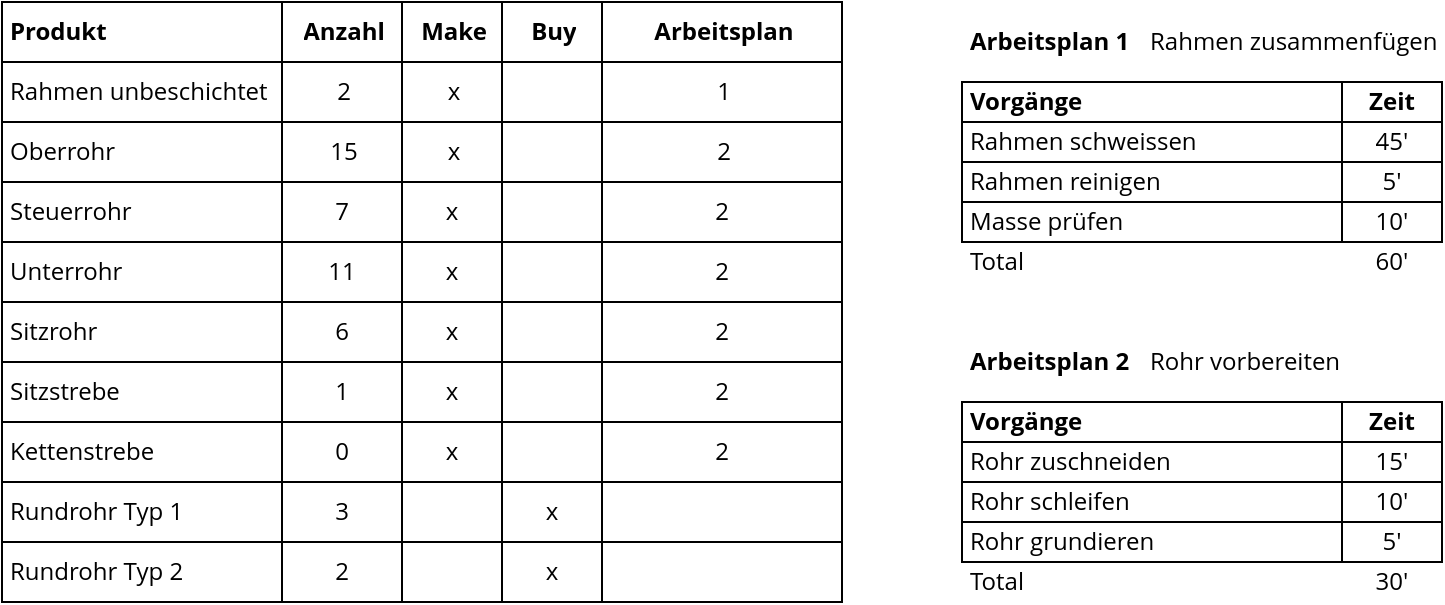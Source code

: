 <mxfile version="13.7.9" type="device"><diagram id="GtRONhIAHqFVy6cvbiFZ" name="Seite 1"><mxGraphModel dx="1102" dy="574" grid="1" gridSize="10" guides="1" tooltips="1" connect="1" arrows="1" fold="1" page="1" pageScale="1" pageWidth="827" pageHeight="1169" math="0" shadow="0"><root><mxCell id="uIaLDYGZTDQxNUprMQj0-0"/><mxCell id="uIaLDYGZTDQxNUprMQj0-1" parent="uIaLDYGZTDQxNUprMQj0-0"/><mxCell id="lNzkrKnJwFvUfXzRsVHd-96" value="Total" style="rounded=0;whiteSpace=wrap;html=1;fontFamily=Open Sans;fontSize=12;align=left;spacingLeft=2;strokeColor=none;" parent="uIaLDYGZTDQxNUprMQj0-1" vertex="1"><mxGeometry x="520" y="200" width="190" height="20" as="geometry"/></mxCell><mxCell id="lNzkrKnJwFvUfXzRsVHd-97" value="60'" style="rounded=0;whiteSpace=wrap;html=1;fontFamily=Open Sans;fontSize=12;align=center;strokeColor=none;" parent="uIaLDYGZTDQxNUprMQj0-1" vertex="1"><mxGeometry x="710" y="200" width="50" height="20" as="geometry"/></mxCell><mxCell id="lNzkrKnJwFvUfXzRsVHd-99" value="30'" style="rounded=0;whiteSpace=wrap;html=1;fontFamily=Open Sans;fontSize=12;align=center;strokeColor=none;" parent="uIaLDYGZTDQxNUprMQj0-1" vertex="1"><mxGeometry x="710" y="360" width="50" height="20" as="geometry"/></mxCell><mxCell id="lNzkrKnJwFvUfXzRsVHd-98" value="Total" style="rounded=0;whiteSpace=wrap;html=1;fontFamily=Open Sans;fontSize=12;align=left;spacingLeft=2;strokeColor=none;" parent="uIaLDYGZTDQxNUprMQj0-1" vertex="1"><mxGeometry x="520" y="360" width="160" height="20" as="geometry"/></mxCell><mxCell id="lNzkrKnJwFvUfXzRsVHd-66" value="Arbeitsplan 1" style="rounded=0;whiteSpace=wrap;html=1;fontFamily=Open Sans;fontSize=12;align=left;strokeColor=none;fontStyle=1;spacingLeft=2;" parent="uIaLDYGZTDQxNUprMQj0-1" vertex="1"><mxGeometry x="520" y="90" width="100" height="20" as="geometry"/></mxCell><mxCell id="lNzkrKnJwFvUfXzRsVHd-67" value="Vorgänge" style="rounded=0;whiteSpace=wrap;html=1;strokeColor=#000000;fontFamily=Open Sans;fontSize=12;align=left;spacingLeft=2;fontStyle=1" parent="uIaLDYGZTDQxNUprMQj0-1" vertex="1"><mxGeometry x="520" y="120" width="190" height="20" as="geometry"/></mxCell><mxCell id="lNzkrKnJwFvUfXzRsVHd-68" value="Zeit" style="rounded=0;whiteSpace=wrap;html=1;strokeColor=#000000;fontFamily=Open Sans;fontSize=12;align=center;fontStyle=1" parent="uIaLDYGZTDQxNUprMQj0-1" vertex="1"><mxGeometry x="710" y="120" width="50" height="20" as="geometry"/></mxCell><mxCell id="lNzkrKnJwFvUfXzRsVHd-69" value="Rahmen reinigen" style="rounded=0;whiteSpace=wrap;html=1;strokeColor=#000000;fontFamily=Open Sans;fontSize=12;align=left;spacingLeft=2;" parent="uIaLDYGZTDQxNUprMQj0-1" vertex="1"><mxGeometry x="520" y="160" width="190" height="20" as="geometry"/></mxCell><mxCell id="lNzkrKnJwFvUfXzRsVHd-70" value="Masse prüfen" style="rounded=0;whiteSpace=wrap;html=1;strokeColor=#000000;fontFamily=Open Sans;fontSize=12;align=left;spacingLeft=2;" parent="uIaLDYGZTDQxNUprMQj0-1" vertex="1"><mxGeometry x="520" y="180" width="190" height="20" as="geometry"/></mxCell><mxCell id="lNzkrKnJwFvUfXzRsVHd-71" value="5'" style="rounded=0;whiteSpace=wrap;html=1;strokeColor=#000000;fontFamily=Open Sans;fontSize=12;align=center;" parent="uIaLDYGZTDQxNUprMQj0-1" vertex="1"><mxGeometry x="710" y="160" width="50" height="20" as="geometry"/></mxCell><mxCell id="lNzkrKnJwFvUfXzRsVHd-72" value="10'" style="rounded=0;whiteSpace=wrap;html=1;strokeColor=#000000;fontFamily=Open Sans;fontSize=12;align=center;" parent="uIaLDYGZTDQxNUprMQj0-1" vertex="1"><mxGeometry x="710" y="180" width="50" height="20" as="geometry"/></mxCell><mxCell id="lNzkrKnJwFvUfXzRsVHd-73" value="Rahmen schweissen" style="rounded=0;whiteSpace=wrap;html=1;strokeColor=#000000;fontFamily=Open Sans;fontSize=12;align=left;spacingLeft=2;" parent="uIaLDYGZTDQxNUprMQj0-1" vertex="1"><mxGeometry x="520" y="140" width="190" height="20" as="geometry"/></mxCell><mxCell id="lNzkrKnJwFvUfXzRsVHd-74" value="45'" style="rounded=0;whiteSpace=wrap;html=1;strokeColor=#000000;fontFamily=Open Sans;fontSize=12;align=center;" parent="uIaLDYGZTDQxNUprMQj0-1" vertex="1"><mxGeometry x="710" y="140" width="50" height="20" as="geometry"/></mxCell><mxCell id="lNzkrKnJwFvUfXzRsVHd-85" value="Rahmen zusammenfügen" style="rounded=0;whiteSpace=wrap;html=1;fontFamily=Open Sans;fontSize=12;align=left;strokeColor=none;fontStyle=0;spacingLeft=2;" parent="uIaLDYGZTDQxNUprMQj0-1" vertex="1"><mxGeometry x="610" y="90" width="150" height="20" as="geometry"/></mxCell><mxCell id="lNzkrKnJwFvUfXzRsVHd-86" value="Arbeitsplan 2" style="rounded=0;whiteSpace=wrap;html=1;fontFamily=Open Sans;fontSize=12;align=left;strokeColor=none;fontStyle=1;spacingLeft=2;" parent="uIaLDYGZTDQxNUprMQj0-1" vertex="1"><mxGeometry x="520" y="250" width="120" height="20" as="geometry"/></mxCell><mxCell id="lNzkrKnJwFvUfXzRsVHd-87" value="Vorgänge" style="rounded=0;whiteSpace=wrap;html=1;strokeColor=#000000;fontFamily=Open Sans;fontSize=12;align=left;spacingLeft=2;fontStyle=1" parent="uIaLDYGZTDQxNUprMQj0-1" vertex="1"><mxGeometry x="520" y="280" width="190" height="20" as="geometry"/></mxCell><mxCell id="lNzkrKnJwFvUfXzRsVHd-88" value="Zeit" style="rounded=0;whiteSpace=wrap;html=1;strokeColor=#000000;fontFamily=Open Sans;fontSize=12;align=center;fontStyle=1" parent="uIaLDYGZTDQxNUprMQj0-1" vertex="1"><mxGeometry x="710" y="280" width="50" height="20" as="geometry"/></mxCell><mxCell id="lNzkrKnJwFvUfXzRsVHd-89" value="Rohr schleifen" style="rounded=0;whiteSpace=wrap;html=1;strokeColor=#000000;fontFamily=Open Sans;fontSize=12;align=left;spacingLeft=2;" parent="uIaLDYGZTDQxNUprMQj0-1" vertex="1"><mxGeometry x="520" y="320" width="190" height="20" as="geometry"/></mxCell><mxCell id="lNzkrKnJwFvUfXzRsVHd-90" value="Rohr grundieren" style="rounded=0;whiteSpace=wrap;html=1;strokeColor=#000000;fontFamily=Open Sans;fontSize=12;align=left;spacingLeft=2;" parent="uIaLDYGZTDQxNUprMQj0-1" vertex="1"><mxGeometry x="520" y="340" width="190" height="20" as="geometry"/></mxCell><mxCell id="lNzkrKnJwFvUfXzRsVHd-91" value="10'" style="rounded=0;whiteSpace=wrap;html=1;strokeColor=#000000;fontFamily=Open Sans;fontSize=12;align=center;" parent="uIaLDYGZTDQxNUprMQj0-1" vertex="1"><mxGeometry x="710" y="320" width="50" height="20" as="geometry"/></mxCell><mxCell id="lNzkrKnJwFvUfXzRsVHd-92" value="5'" style="rounded=0;whiteSpace=wrap;html=1;strokeColor=#000000;fontFamily=Open Sans;fontSize=12;align=center;" parent="uIaLDYGZTDQxNUprMQj0-1" vertex="1"><mxGeometry x="710" y="340" width="50" height="20" as="geometry"/></mxCell><mxCell id="lNzkrKnJwFvUfXzRsVHd-93" value="Rohr zuschneiden" style="rounded=0;whiteSpace=wrap;html=1;strokeColor=#000000;fontFamily=Open Sans;fontSize=12;align=left;spacingLeft=2;" parent="uIaLDYGZTDQxNUprMQj0-1" vertex="1"><mxGeometry x="520" y="300" width="190" height="20" as="geometry"/></mxCell><mxCell id="lNzkrKnJwFvUfXzRsVHd-94" value="15'" style="rounded=0;whiteSpace=wrap;html=1;strokeColor=#000000;fontFamily=Open Sans;fontSize=12;align=center;" parent="uIaLDYGZTDQxNUprMQj0-1" vertex="1"><mxGeometry x="710" y="300" width="50" height="20" as="geometry"/></mxCell><mxCell id="lNzkrKnJwFvUfXzRsVHd-95" value="Rohr vorbereiten" style="rounded=0;whiteSpace=wrap;html=1;fontFamily=Open Sans;fontSize=12;align=left;strokeColor=none;fontStyle=0;spacingLeft=2;" parent="uIaLDYGZTDQxNUprMQj0-1" vertex="1"><mxGeometry x="610" y="250" width="140" height="20" as="geometry"/></mxCell><mxCell id="lNzkrKnJwFvUfXzRsVHd-1" value="" style="shape=table;html=1;whiteSpace=wrap;startSize=0;container=1;collapsible=0;childLayout=tableLayout;fontFamily=Open Sans;fontSize=12;align=left;spacingLeft=2;" parent="uIaLDYGZTDQxNUprMQj0-1" vertex="1"><mxGeometry x="40" y="80" width="420" height="300" as="geometry"/></mxCell><mxCell id="lNzkrKnJwFvUfXzRsVHd-2" value="" style="shape=partialRectangle;html=1;whiteSpace=wrap;collapsible=0;dropTarget=0;pointerEvents=0;fillColor=none;top=0;left=0;bottom=0;right=0;points=[[0,0.5],[1,0.5]];portConstraint=eastwest;fontFamily=Open Sans;spacingLeft=2;align=left;" parent="lNzkrKnJwFvUfXzRsVHd-1" vertex="1"><mxGeometry width="420" height="30" as="geometry"/></mxCell><mxCell id="lNzkrKnJwFvUfXzRsVHd-3" value="&lt;b&gt;Produkt&lt;/b&gt;" style="shape=partialRectangle;html=1;whiteSpace=wrap;connectable=0;fillColor=none;top=0;left=0;bottom=0;right=0;overflow=hidden;align=left;fontFamily=Open Sans;spacingLeft=2;" parent="lNzkrKnJwFvUfXzRsVHd-2" vertex="1"><mxGeometry width="140" height="30" as="geometry"/></mxCell><mxCell id="lNzkrKnJwFvUfXzRsVHd-4" value="&lt;b&gt;Anzahl&lt;/b&gt;" style="shape=partialRectangle;html=1;whiteSpace=wrap;connectable=0;fillColor=none;top=0;left=0;bottom=0;right=0;overflow=hidden;fontFamily=Open Sans;spacingLeft=2;align=center;" parent="lNzkrKnJwFvUfXzRsVHd-2" vertex="1"><mxGeometry x="140" width="60" height="30" as="geometry"/></mxCell><mxCell id="lNzkrKnJwFvUfXzRsVHd-100" value="Make" style="shape=partialRectangle;html=1;whiteSpace=wrap;connectable=0;fillColor=none;top=0;left=0;bottom=0;right=0;overflow=hidden;fontFamily=Open Sans;spacingLeft=2;align=center;fontStyle=1" parent="lNzkrKnJwFvUfXzRsVHd-2" vertex="1"><mxGeometry x="200" width="50" height="30" as="geometry"/></mxCell><mxCell id="lNzkrKnJwFvUfXzRsVHd-110" value="Buy" style="shape=partialRectangle;html=1;whiteSpace=wrap;connectable=0;fillColor=none;top=0;left=0;bottom=0;right=0;overflow=hidden;fontFamily=Open Sans;spacingLeft=2;align=center;fontStyle=1" parent="lNzkrKnJwFvUfXzRsVHd-2" vertex="1"><mxGeometry x="250" width="50" height="30" as="geometry"/></mxCell><mxCell id="lNzkrKnJwFvUfXzRsVHd-75" value="Arbeitsplan" style="shape=partialRectangle;html=1;whiteSpace=wrap;connectable=0;fillColor=none;top=0;left=0;bottom=0;right=0;overflow=hidden;fontFamily=Open Sans;spacingLeft=2;align=center;fontStyle=1" parent="lNzkrKnJwFvUfXzRsVHd-2" vertex="1"><mxGeometry x="300" width="120" height="30" as="geometry"/></mxCell><mxCell id="lNzkrKnJwFvUfXzRsVHd-6" value="" style="shape=partialRectangle;html=1;whiteSpace=wrap;collapsible=0;dropTarget=0;pointerEvents=0;fillColor=none;top=0;left=0;bottom=0;right=0;points=[[0,0.5],[1,0.5]];portConstraint=eastwest;fontFamily=Open Sans;spacingLeft=2;align=left;" parent="lNzkrKnJwFvUfXzRsVHd-1" vertex="1"><mxGeometry y="30" width="420" height="30" as="geometry"/></mxCell><mxCell id="lNzkrKnJwFvUfXzRsVHd-7" value="&lt;span style=&quot;&quot;&gt;Rahmen unbeschichtet&lt;/span&gt;" style="shape=partialRectangle;html=1;whiteSpace=wrap;connectable=0;fillColor=none;top=0;left=0;bottom=0;right=0;overflow=hidden;fontFamily=Open Sans;spacingLeft=2;align=left;" parent="lNzkrKnJwFvUfXzRsVHd-6" vertex="1"><mxGeometry width="140" height="30" as="geometry"/></mxCell><mxCell id="lNzkrKnJwFvUfXzRsVHd-8" value="2" style="shape=partialRectangle;html=1;whiteSpace=wrap;connectable=0;fillColor=none;top=0;left=0;bottom=0;right=0;overflow=hidden;fontFamily=Open Sans;spacingLeft=2;align=center;" parent="lNzkrKnJwFvUfXzRsVHd-6" vertex="1"><mxGeometry x="140" width="60" height="30" as="geometry"/></mxCell><mxCell id="lNzkrKnJwFvUfXzRsVHd-101" value="x" style="shape=partialRectangle;html=1;whiteSpace=wrap;connectable=0;fillColor=none;top=0;left=0;bottom=0;right=0;overflow=hidden;fontFamily=Open Sans;spacingLeft=2;align=center;" parent="lNzkrKnJwFvUfXzRsVHd-6" vertex="1"><mxGeometry x="200" width="50" height="30" as="geometry"/></mxCell><mxCell id="lNzkrKnJwFvUfXzRsVHd-111" style="shape=partialRectangle;html=1;whiteSpace=wrap;connectable=0;fillColor=none;top=0;left=0;bottom=0;right=0;overflow=hidden;fontFamily=Open Sans;spacingLeft=2;align=center;" parent="lNzkrKnJwFvUfXzRsVHd-6" vertex="1"><mxGeometry x="250" width="50" height="30" as="geometry"/></mxCell><mxCell id="lNzkrKnJwFvUfXzRsVHd-76" value="1" style="shape=partialRectangle;html=1;whiteSpace=wrap;connectable=0;fillColor=none;top=0;left=0;bottom=0;right=0;overflow=hidden;fontFamily=Open Sans;spacingLeft=2;align=center;" parent="lNzkrKnJwFvUfXzRsVHd-6" vertex="1"><mxGeometry x="300" width="120" height="30" as="geometry"/></mxCell><mxCell id="lNzkrKnJwFvUfXzRsVHd-10" value="" style="shape=partialRectangle;html=1;whiteSpace=wrap;collapsible=0;dropTarget=0;pointerEvents=0;fillColor=none;top=0;left=0;bottom=0;right=0;points=[[0,0.5],[1,0.5]];portConstraint=eastwest;fontFamily=Open Sans;spacingLeft=2;align=left;" parent="lNzkrKnJwFvUfXzRsVHd-1" vertex="1"><mxGeometry y="60" width="420" height="30" as="geometry"/></mxCell><mxCell id="lNzkrKnJwFvUfXzRsVHd-11" value="Oberrohr" style="shape=partialRectangle;html=1;whiteSpace=wrap;connectable=0;fillColor=none;top=0;left=0;bottom=0;right=0;overflow=hidden;fontFamily=Open Sans;spacingLeft=2;align=left;" parent="lNzkrKnJwFvUfXzRsVHd-10" vertex="1"><mxGeometry width="140" height="30" as="geometry"/></mxCell><mxCell id="lNzkrKnJwFvUfXzRsVHd-12" value="15" style="shape=partialRectangle;html=1;whiteSpace=wrap;connectable=0;fillColor=none;top=0;left=0;bottom=0;right=0;overflow=hidden;fontFamily=Open Sans;spacingLeft=2;align=center;" parent="lNzkrKnJwFvUfXzRsVHd-10" vertex="1"><mxGeometry x="140" width="60" height="30" as="geometry"/></mxCell><mxCell id="lNzkrKnJwFvUfXzRsVHd-102" value="x" style="shape=partialRectangle;html=1;whiteSpace=wrap;connectable=0;fillColor=none;top=0;left=0;bottom=0;right=0;overflow=hidden;fontFamily=Open Sans;spacingLeft=2;align=center;" parent="lNzkrKnJwFvUfXzRsVHd-10" vertex="1"><mxGeometry x="200" width="50" height="30" as="geometry"/></mxCell><mxCell id="lNzkrKnJwFvUfXzRsVHd-112" style="shape=partialRectangle;html=1;whiteSpace=wrap;connectable=0;fillColor=none;top=0;left=0;bottom=0;right=0;overflow=hidden;fontFamily=Open Sans;spacingLeft=2;align=center;" parent="lNzkrKnJwFvUfXzRsVHd-10" vertex="1"><mxGeometry x="250" width="50" height="30" as="geometry"/></mxCell><mxCell id="lNzkrKnJwFvUfXzRsVHd-77" value="2" style="shape=partialRectangle;html=1;whiteSpace=wrap;connectable=0;fillColor=none;top=0;left=0;bottom=0;right=0;overflow=hidden;fontFamily=Open Sans;spacingLeft=2;align=center;" parent="lNzkrKnJwFvUfXzRsVHd-10" vertex="1"><mxGeometry x="300" width="120" height="30" as="geometry"/></mxCell><mxCell id="lNzkrKnJwFvUfXzRsVHd-37" value="" style="shape=partialRectangle;html=1;whiteSpace=wrap;collapsible=0;dropTarget=0;pointerEvents=0;fillColor=none;top=0;left=0;bottom=0;right=0;points=[[0,0.5],[1,0.5]];portConstraint=eastwest;fontFamily=Open Sans;fontSize=12;align=left;" parent="lNzkrKnJwFvUfXzRsVHd-1" vertex="1"><mxGeometry y="90" width="420" height="30" as="geometry"/></mxCell><mxCell id="lNzkrKnJwFvUfXzRsVHd-38" value="Steuerrohr" style="shape=partialRectangle;html=1;whiteSpace=wrap;connectable=0;fillColor=none;top=0;left=0;bottom=0;right=0;overflow=hidden;align=left;fontFamily=Open Sans;spacingLeft=2;" parent="lNzkrKnJwFvUfXzRsVHd-37" vertex="1"><mxGeometry width="140" height="30" as="geometry"/></mxCell><mxCell id="lNzkrKnJwFvUfXzRsVHd-39" value="7" style="shape=partialRectangle;html=1;whiteSpace=wrap;connectable=0;fillColor=none;top=0;left=0;bottom=0;right=0;overflow=hidden;align=center;fontFamily=Open Sans;" parent="lNzkrKnJwFvUfXzRsVHd-37" vertex="1"><mxGeometry x="140" width="60" height="30" as="geometry"/></mxCell><mxCell id="lNzkrKnJwFvUfXzRsVHd-103" value="x" style="shape=partialRectangle;html=1;whiteSpace=wrap;connectable=0;fillColor=none;top=0;left=0;bottom=0;right=0;overflow=hidden;align=center;fontFamily=Open Sans;" parent="lNzkrKnJwFvUfXzRsVHd-37" vertex="1"><mxGeometry x="200" width="50" height="30" as="geometry"/></mxCell><mxCell id="lNzkrKnJwFvUfXzRsVHd-113" style="shape=partialRectangle;html=1;whiteSpace=wrap;connectable=0;fillColor=none;top=0;left=0;bottom=0;right=0;overflow=hidden;align=center;fontFamily=Open Sans;" parent="lNzkrKnJwFvUfXzRsVHd-37" vertex="1"><mxGeometry x="250" width="50" height="30" as="geometry"/></mxCell><mxCell id="lNzkrKnJwFvUfXzRsVHd-78" value="2" style="shape=partialRectangle;html=1;whiteSpace=wrap;connectable=0;fillColor=none;top=0;left=0;bottom=0;right=0;overflow=hidden;align=center;fontFamily=Open Sans;" parent="lNzkrKnJwFvUfXzRsVHd-37" vertex="1"><mxGeometry x="300" width="120" height="30" as="geometry"/></mxCell><mxCell id="lNzkrKnJwFvUfXzRsVHd-33" value="" style="shape=partialRectangle;html=1;whiteSpace=wrap;collapsible=0;dropTarget=0;pointerEvents=0;fillColor=none;top=0;left=0;bottom=0;right=0;points=[[0,0.5],[1,0.5]];portConstraint=eastwest;fontFamily=Open Sans;fontSize=12;align=left;" parent="lNzkrKnJwFvUfXzRsVHd-1" vertex="1"><mxGeometry y="120" width="420" height="30" as="geometry"/></mxCell><mxCell id="lNzkrKnJwFvUfXzRsVHd-34" value="&lt;meta charset=&quot;utf-8&quot;&gt;Unterrohr" style="shape=partialRectangle;html=1;whiteSpace=wrap;connectable=0;fillColor=none;top=0;left=0;bottom=0;right=0;overflow=hidden;align=left;fontFamily=Open Sans;spacingLeft=2;" parent="lNzkrKnJwFvUfXzRsVHd-33" vertex="1"><mxGeometry width="140" height="30" as="geometry"/></mxCell><mxCell id="lNzkrKnJwFvUfXzRsVHd-35" value="11" style="shape=partialRectangle;html=1;whiteSpace=wrap;connectable=0;fillColor=none;top=0;left=0;bottom=0;right=0;overflow=hidden;align=center;fontFamily=Open Sans;" parent="lNzkrKnJwFvUfXzRsVHd-33" vertex="1"><mxGeometry x="140" width="60" height="30" as="geometry"/></mxCell><mxCell id="lNzkrKnJwFvUfXzRsVHd-104" value="x" style="shape=partialRectangle;html=1;whiteSpace=wrap;connectable=0;fillColor=none;top=0;left=0;bottom=0;right=0;overflow=hidden;align=center;fontFamily=Open Sans;" parent="lNzkrKnJwFvUfXzRsVHd-33" vertex="1"><mxGeometry x="200" width="50" height="30" as="geometry"/></mxCell><mxCell id="lNzkrKnJwFvUfXzRsVHd-114" style="shape=partialRectangle;html=1;whiteSpace=wrap;connectable=0;fillColor=none;top=0;left=0;bottom=0;right=0;overflow=hidden;align=center;fontFamily=Open Sans;" parent="lNzkrKnJwFvUfXzRsVHd-33" vertex="1"><mxGeometry x="250" width="50" height="30" as="geometry"/></mxCell><mxCell id="lNzkrKnJwFvUfXzRsVHd-79" value="2" style="shape=partialRectangle;html=1;whiteSpace=wrap;connectable=0;fillColor=none;top=0;left=0;bottom=0;right=0;overflow=hidden;align=center;fontFamily=Open Sans;" parent="lNzkrKnJwFvUfXzRsVHd-33" vertex="1"><mxGeometry x="300" width="120" height="30" as="geometry"/></mxCell><mxCell id="lNzkrKnJwFvUfXzRsVHd-49" value="" style="shape=partialRectangle;html=1;whiteSpace=wrap;collapsible=0;dropTarget=0;pointerEvents=0;fillColor=none;top=0;left=0;bottom=0;right=0;points=[[0,0.5],[1,0.5]];portConstraint=eastwest;strokeColor=#000000;fontFamily=Open Sans;fontSize=12;align=left;" parent="lNzkrKnJwFvUfXzRsVHd-1" vertex="1"><mxGeometry y="150" width="420" height="30" as="geometry"/></mxCell><mxCell id="lNzkrKnJwFvUfXzRsVHd-50" value="Sitzrohr" style="shape=partialRectangle;html=1;whiteSpace=wrap;connectable=0;fillColor=none;top=0;left=0;bottom=0;right=0;overflow=hidden;fontFamily=Open Sans;align=left;spacingLeft=2;" parent="lNzkrKnJwFvUfXzRsVHd-49" vertex="1"><mxGeometry width="140" height="30" as="geometry"/></mxCell><mxCell id="lNzkrKnJwFvUfXzRsVHd-51" value="6" style="shape=partialRectangle;html=1;whiteSpace=wrap;connectable=0;fillColor=none;top=0;left=0;bottom=0;right=0;overflow=hidden;fontFamily=Open Sans;align=center;" parent="lNzkrKnJwFvUfXzRsVHd-49" vertex="1"><mxGeometry x="140" width="60" height="30" as="geometry"/></mxCell><mxCell id="lNzkrKnJwFvUfXzRsVHd-105" value="x" style="shape=partialRectangle;html=1;whiteSpace=wrap;connectable=0;fillColor=none;top=0;left=0;bottom=0;right=0;overflow=hidden;fontFamily=Open Sans;align=center;" parent="lNzkrKnJwFvUfXzRsVHd-49" vertex="1"><mxGeometry x="200" width="50" height="30" as="geometry"/></mxCell><mxCell id="lNzkrKnJwFvUfXzRsVHd-115" style="shape=partialRectangle;html=1;whiteSpace=wrap;connectable=0;fillColor=none;top=0;left=0;bottom=0;right=0;overflow=hidden;fontFamily=Open Sans;align=center;" parent="lNzkrKnJwFvUfXzRsVHd-49" vertex="1"><mxGeometry x="250" width="50" height="30" as="geometry"/></mxCell><mxCell id="lNzkrKnJwFvUfXzRsVHd-80" value="2" style="shape=partialRectangle;html=1;whiteSpace=wrap;connectable=0;fillColor=none;top=0;left=0;bottom=0;right=0;overflow=hidden;fontFamily=Open Sans;align=center;" parent="lNzkrKnJwFvUfXzRsVHd-49" vertex="1"><mxGeometry x="300" width="120" height="30" as="geometry"/></mxCell><mxCell id="lNzkrKnJwFvUfXzRsVHd-45" value="" style="shape=partialRectangle;html=1;whiteSpace=wrap;collapsible=0;dropTarget=0;pointerEvents=0;fillColor=none;top=0;left=0;bottom=0;right=0;points=[[0,0.5],[1,0.5]];portConstraint=eastwest;strokeColor=#000000;fontFamily=Open Sans;fontSize=12;align=left;" parent="lNzkrKnJwFvUfXzRsVHd-1" vertex="1"><mxGeometry y="180" width="420" height="30" as="geometry"/></mxCell><mxCell id="lNzkrKnJwFvUfXzRsVHd-46" value="&lt;meta charset=&quot;utf-8&quot;&gt;Sitzstrebe" style="shape=partialRectangle;html=1;whiteSpace=wrap;connectable=0;fillColor=none;top=0;left=0;bottom=0;right=0;overflow=hidden;fontFamily=Open Sans;align=left;spacingLeft=2;" parent="lNzkrKnJwFvUfXzRsVHd-45" vertex="1"><mxGeometry width="140" height="30" as="geometry"/></mxCell><mxCell id="lNzkrKnJwFvUfXzRsVHd-47" value="1" style="shape=partialRectangle;html=1;whiteSpace=wrap;connectable=0;fillColor=none;top=0;left=0;bottom=0;right=0;overflow=hidden;fontFamily=Open Sans;align=center;" parent="lNzkrKnJwFvUfXzRsVHd-45" vertex="1"><mxGeometry x="140" width="60" height="30" as="geometry"/></mxCell><mxCell id="lNzkrKnJwFvUfXzRsVHd-106" value="x" style="shape=partialRectangle;html=1;whiteSpace=wrap;connectable=0;fillColor=none;top=0;left=0;bottom=0;right=0;overflow=hidden;fontFamily=Open Sans;align=center;" parent="lNzkrKnJwFvUfXzRsVHd-45" vertex="1"><mxGeometry x="200" width="50" height="30" as="geometry"/></mxCell><mxCell id="lNzkrKnJwFvUfXzRsVHd-116" style="shape=partialRectangle;html=1;whiteSpace=wrap;connectable=0;fillColor=none;top=0;left=0;bottom=0;right=0;overflow=hidden;fontFamily=Open Sans;align=center;" parent="lNzkrKnJwFvUfXzRsVHd-45" vertex="1"><mxGeometry x="250" width="50" height="30" as="geometry"/></mxCell><mxCell id="lNzkrKnJwFvUfXzRsVHd-81" value="2" style="shape=partialRectangle;html=1;whiteSpace=wrap;connectable=0;fillColor=none;top=0;left=0;bottom=0;right=0;overflow=hidden;fontFamily=Open Sans;align=center;" parent="lNzkrKnJwFvUfXzRsVHd-45" vertex="1"><mxGeometry x="300" width="120" height="30" as="geometry"/></mxCell><mxCell id="lNzkrKnJwFvUfXzRsVHd-41" value="" style="shape=partialRectangle;html=1;whiteSpace=wrap;collapsible=0;dropTarget=0;pointerEvents=0;fillColor=none;top=0;left=0;bottom=0;right=0;points=[[0,0.5],[1,0.5]];portConstraint=eastwest;strokeColor=#000000;fontFamily=Open Sans;fontSize=12;align=left;" parent="lNzkrKnJwFvUfXzRsVHd-1" vertex="1"><mxGeometry y="210" width="420" height="30" as="geometry"/></mxCell><mxCell id="lNzkrKnJwFvUfXzRsVHd-42" value="&lt;meta charset=&quot;utf-8&quot;&gt;Kettenstrebe" style="shape=partialRectangle;html=1;whiteSpace=wrap;connectable=0;fillColor=none;top=0;left=0;bottom=0;right=0;overflow=hidden;fontFamily=Open Sans;align=left;spacingLeft=2;" parent="lNzkrKnJwFvUfXzRsVHd-41" vertex="1"><mxGeometry width="140" height="30" as="geometry"/></mxCell><mxCell id="lNzkrKnJwFvUfXzRsVHd-43" value="0" style="shape=partialRectangle;html=1;whiteSpace=wrap;connectable=0;fillColor=none;top=0;left=0;bottom=0;right=0;overflow=hidden;fontFamily=Open Sans;align=center;" parent="lNzkrKnJwFvUfXzRsVHd-41" vertex="1"><mxGeometry x="140" width="60" height="30" as="geometry"/></mxCell><mxCell id="lNzkrKnJwFvUfXzRsVHd-107" value="x" style="shape=partialRectangle;html=1;whiteSpace=wrap;connectable=0;fillColor=none;top=0;left=0;bottom=0;right=0;overflow=hidden;fontFamily=Open Sans;align=center;" parent="lNzkrKnJwFvUfXzRsVHd-41" vertex="1"><mxGeometry x="200" width="50" height="30" as="geometry"/></mxCell><mxCell id="lNzkrKnJwFvUfXzRsVHd-117" style="shape=partialRectangle;html=1;whiteSpace=wrap;connectable=0;fillColor=none;top=0;left=0;bottom=0;right=0;overflow=hidden;fontFamily=Open Sans;align=center;" parent="lNzkrKnJwFvUfXzRsVHd-41" vertex="1"><mxGeometry x="250" width="50" height="30" as="geometry"/></mxCell><mxCell id="lNzkrKnJwFvUfXzRsVHd-82" value="2" style="shape=partialRectangle;html=1;whiteSpace=wrap;connectable=0;fillColor=none;top=0;left=0;bottom=0;right=0;overflow=hidden;fontFamily=Open Sans;align=center;" parent="lNzkrKnJwFvUfXzRsVHd-41" vertex="1"><mxGeometry x="300" width="120" height="30" as="geometry"/></mxCell><mxCell id="lNzkrKnJwFvUfXzRsVHd-61" value="" style="shape=partialRectangle;html=1;whiteSpace=wrap;collapsible=0;dropTarget=0;pointerEvents=0;fillColor=none;top=0;left=0;bottom=0;right=0;points=[[0,0.5],[1,0.5]];portConstraint=eastwest;strokeColor=#000000;fontFamily=Open Sans;fontSize=12;align=left;" parent="lNzkrKnJwFvUfXzRsVHd-1" vertex="1"><mxGeometry y="240" width="420" height="30" as="geometry"/></mxCell><mxCell id="lNzkrKnJwFvUfXzRsVHd-62" value="&lt;meta charset=&quot;utf-8&quot;&gt;Rundrohr Typ 1" style="shape=partialRectangle;html=1;whiteSpace=wrap;connectable=0;fillColor=none;top=0;left=0;bottom=0;right=0;overflow=hidden;fontFamily=Open Sans;align=left;spacingLeft=2;" parent="lNzkrKnJwFvUfXzRsVHd-61" vertex="1"><mxGeometry width="140" height="30" as="geometry"/></mxCell><mxCell id="lNzkrKnJwFvUfXzRsVHd-63" value="3" style="shape=partialRectangle;html=1;whiteSpace=wrap;connectable=0;fillColor=none;top=0;left=0;bottom=0;right=0;overflow=hidden;fontFamily=Open Sans;align=center;" parent="lNzkrKnJwFvUfXzRsVHd-61" vertex="1"><mxGeometry x="140" width="60" height="30" as="geometry"/></mxCell><mxCell id="lNzkrKnJwFvUfXzRsVHd-108" style="shape=partialRectangle;html=1;whiteSpace=wrap;connectable=0;fillColor=none;top=0;left=0;bottom=0;right=0;overflow=hidden;fontFamily=Open Sans;align=center;" parent="lNzkrKnJwFvUfXzRsVHd-61" vertex="1"><mxGeometry x="200" width="50" height="30" as="geometry"/></mxCell><mxCell id="lNzkrKnJwFvUfXzRsVHd-118" value="x" style="shape=partialRectangle;html=1;whiteSpace=wrap;connectable=0;fillColor=none;top=0;left=0;bottom=0;right=0;overflow=hidden;fontFamily=Open Sans;align=center;" parent="lNzkrKnJwFvUfXzRsVHd-61" vertex="1"><mxGeometry x="250" width="50" height="30" as="geometry"/></mxCell><mxCell id="lNzkrKnJwFvUfXzRsVHd-83" value="" style="shape=partialRectangle;html=1;whiteSpace=wrap;connectable=0;fillColor=none;top=0;left=0;bottom=0;right=0;overflow=hidden;fontFamily=Open Sans;align=center;" parent="lNzkrKnJwFvUfXzRsVHd-61" vertex="1"><mxGeometry x="300" width="120" height="30" as="geometry"/></mxCell><mxCell id="lNzkrKnJwFvUfXzRsVHd-57" value="" style="shape=partialRectangle;html=1;whiteSpace=wrap;collapsible=0;dropTarget=0;pointerEvents=0;fillColor=none;top=0;left=0;bottom=0;right=0;points=[[0,0.5],[1,0.5]];portConstraint=eastwest;strokeColor=#000000;fontFamily=Open Sans;fontSize=12;align=left;" parent="lNzkrKnJwFvUfXzRsVHd-1" vertex="1"><mxGeometry y="270" width="420" height="30" as="geometry"/></mxCell><mxCell id="lNzkrKnJwFvUfXzRsVHd-58" value="Rundrohr Typ 2" style="shape=partialRectangle;html=1;whiteSpace=wrap;connectable=0;fillColor=none;top=0;left=0;bottom=0;right=0;overflow=hidden;fontFamily=Open Sans;align=left;spacingLeft=2;" parent="lNzkrKnJwFvUfXzRsVHd-57" vertex="1"><mxGeometry width="140" height="30" as="geometry"/></mxCell><mxCell id="lNzkrKnJwFvUfXzRsVHd-59" value="2" style="shape=partialRectangle;html=1;whiteSpace=wrap;connectable=0;fillColor=none;top=0;left=0;bottom=0;right=0;overflow=hidden;fontFamily=Open Sans;align=center;" parent="lNzkrKnJwFvUfXzRsVHd-57" vertex="1"><mxGeometry x="140" width="60" height="30" as="geometry"/></mxCell><mxCell id="lNzkrKnJwFvUfXzRsVHd-109" style="shape=partialRectangle;html=1;whiteSpace=wrap;connectable=0;fillColor=none;top=0;left=0;bottom=0;right=0;overflow=hidden;fontFamily=Open Sans;align=center;" parent="lNzkrKnJwFvUfXzRsVHd-57" vertex="1"><mxGeometry x="200" width="50" height="30" as="geometry"/></mxCell><mxCell id="lNzkrKnJwFvUfXzRsVHd-119" value="x" style="shape=partialRectangle;html=1;whiteSpace=wrap;connectable=0;fillColor=none;top=0;left=0;bottom=0;right=0;overflow=hidden;fontFamily=Open Sans;align=center;" parent="lNzkrKnJwFvUfXzRsVHd-57" vertex="1"><mxGeometry x="250" width="50" height="30" as="geometry"/></mxCell><mxCell id="lNzkrKnJwFvUfXzRsVHd-84" value="" style="shape=partialRectangle;html=1;whiteSpace=wrap;connectable=0;fillColor=none;top=0;left=0;bottom=0;right=0;overflow=hidden;fontFamily=Open Sans;align=center;" parent="lNzkrKnJwFvUfXzRsVHd-57" vertex="1"><mxGeometry x="300" width="120" height="30" as="geometry"/></mxCell></root></mxGraphModel></diagram></mxfile>